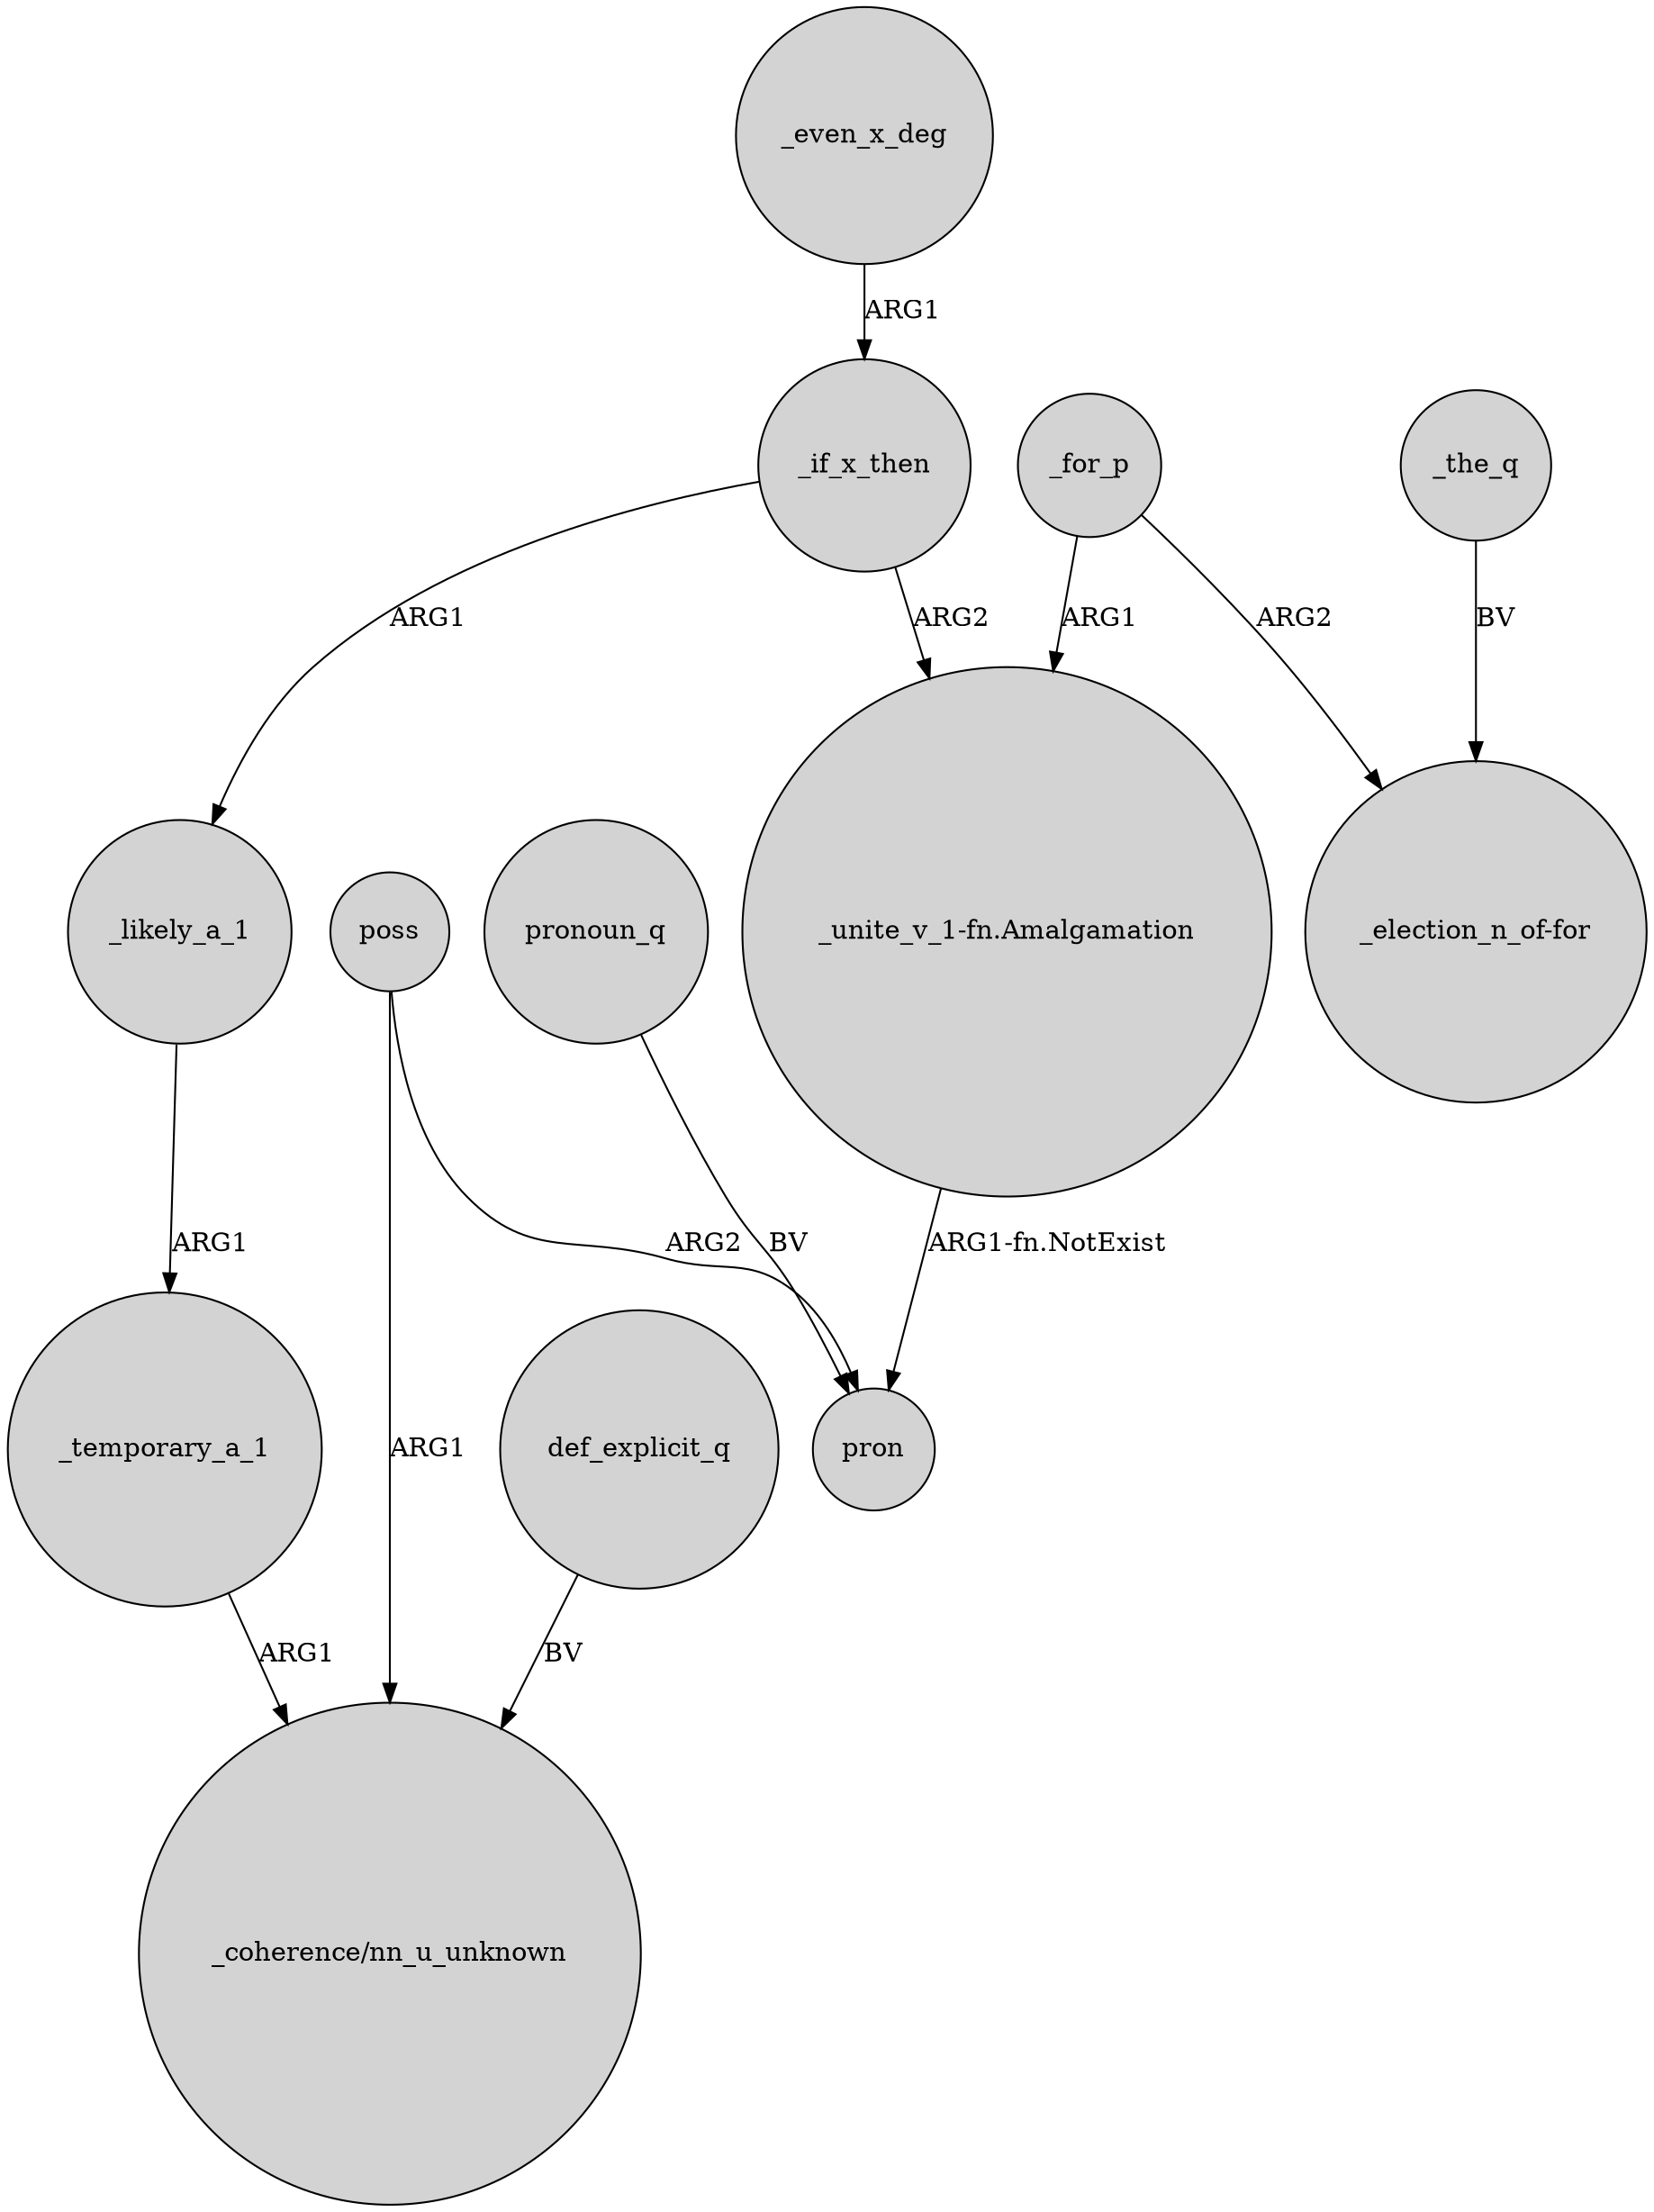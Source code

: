 digraph {
	node [shape=circle style=filled]
	poss -> "_coherence/nn_u_unknown" [label=ARG1]
	_for_p -> "_unite_v_1-fn.Amalgamation" [label=ARG1]
	_even_x_deg -> _if_x_then [label=ARG1]
	_temporary_a_1 -> "_coherence/nn_u_unknown" [label=ARG1]
	_if_x_then -> "_unite_v_1-fn.Amalgamation" [label=ARG2]
	_likely_a_1 -> _temporary_a_1 [label=ARG1]
	_the_q -> "_election_n_of-for" [label=BV]
	_if_x_then -> _likely_a_1 [label=ARG1]
	poss -> pron [label=ARG2]
	def_explicit_q -> "_coherence/nn_u_unknown" [label=BV]
	_for_p -> "_election_n_of-for" [label=ARG2]
	"_unite_v_1-fn.Amalgamation" -> pron [label="ARG1-fn.NotExist"]
	pronoun_q -> pron [label=BV]
}
